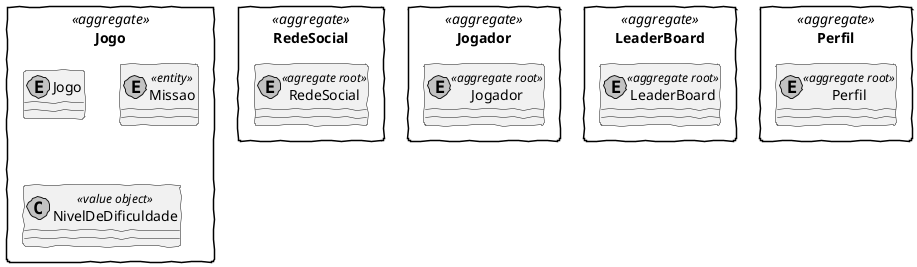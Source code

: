 @startuml
skinparam handwritten true
skinparam monochrome true
skinparam packageStyle rect
skinparam defaultFontName FG Virgil
skinparam shadowing false
'---------------'


package RedeSocial <<aggregate>>{

    entity RedeSocial <<agregate root>>{}

}


'---------------'


package Jogador <<aggregate>>{

    entity Jogador <<aggregate root>>{}


}


'---------------'
package Jogo <<aggregate>>{


    entity Jogo <<<<aggregate root>>>>{}

    entity Missao <<entity>>{}

    class NivelDeDificuldade <<value object>>{}


}

'---------------'
package LeaderBoard <<aggregate>>{

    entity LeaderBoard <<aggregate root>>{}


}




'---------------'

package Perfil <<aggregate>>{

    entity Perfil <<aggregate root>>{}


}


'---------------'






'---------------'






'---------------'






'---------------'







'---------------'


@enduml